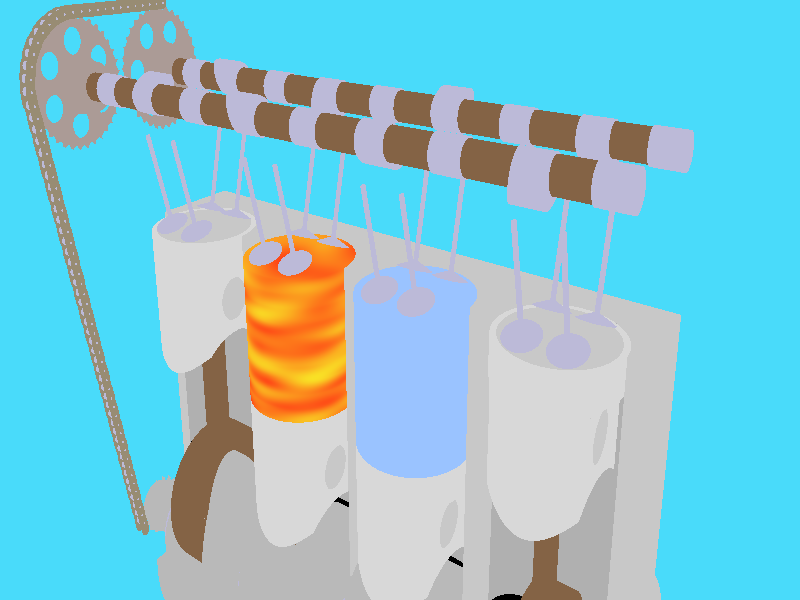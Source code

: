 global_settings {
   assumed_gamma 1.5
   noise_generator 2
}

light_source {
   <4, 5, -5>, rgb <1, 1, 1>
}
#include "shapes.inc"
#include "functions.inc"
#include "textures.inc"
#include "colors.inc"

#declare crankangle = -clock * 360 * 2;
#declare camangle = -clock * 360;

#declare bigend_orbit = 0.5;

#declare bigend14_y = cos ( clock * pi * 4) * bigend_orbit;
#declare bigend14_x = sin ( clock * pi * 4) * bigend_orbit;
#declare bigend23_y = -bigend14_y;
#declare bigend23_x = -bigend14_x;

#declare piston14_y = 1.25+bigend14_y-(0.07295 * sin (clock * pi * 4));
#declare con_tilt14 = sin(clock * pi * 4) * 16.6;

#declare piston23_y = 1.25+bigend23_y-(0.07295 * sin (clock * pi * 4));
#declare con_tilt23 = -con_tilt14;

#declare cyl1_in = min(0, (sin (clock + 0.75 ) * 2 * pi)/4) ;
#declare cyl3_in = min(0, (sin (clock + 0.5  ) * 2 * pi)/4) ;
#declare cyl4_in = min(0, (sin (clock + 0.25 ) * 2 * pi)/4) ;
#declare cyl2_in = min(0, (sin (clock + 0    ) * 2 * pi)/4) ;

#declare cyl1_ex = min(0, (sin (clock + 0    ) * 2 * pi)/4) ;
#declare cyl3_ex = min(0, (sin (clock + 0.75 ) * 2 * pi)/4) ;
#declare cyl4_ex = min(0, (sin (clock + 0.5  ) * 2 * pi)/4) ;
#declare cyl2_ex = min(0, (sin (clock + 0.25 ) * 2 * pi)/4) ;

#declare Silver = pigment { color rgb <0.94, 0.93, 0.9> }

#declare Copper = pigment { color rgb <0.65, 0.35, 0.15> }

#declare BlockText = texture {
   finish {
      ambient rgb <0.35, 0.35, 0.35>
      diffuse 0.3
      brilliance 2
      metallic 1
      specular 0.8
      roughness 0.05
   }
   
   pigment { color rgb <0.694118, 0.694118, 0.694118> }
}

#declare SprocText = texture {
   finish {
      phong 0.1
      metallic 1
      roughness 0.3
   }
   
   pigment { color rgb <0.549, 0.475, 0.451> }
}

#declare BlockBumpy = texture {
   normal {
      wrinkles
      0.15
      scale 0.05
   }
   
   finish {
      ambient rgb <0.278431, 0.278431, 0.278431>
      metallic 1
      specular 0.8
      roughness 0.05
   }
   
   pigment { color rgb <0.694118, 0.694118, 0.694118> }
}

#declare FinishedMetal = texture {
   finish {
      ambient rgb <0.384314, 0.384314, 0.384314>
      diffuse 0.6
      phong 0.1
      roughness 0.05
   }
   
   pigment { color rgb <0.54902, 0.54902, 0.54902> }
}

#declare PistonTexture = texture {
   pigment { color rgb <0.780392, 0.780392, 0.780392> }
   
   finish {
      phong 0.2
      metallic 1
      roughness 0.05
      
      reflection { rgb <0.290196, 0.290196, 0.290196>, rgb <0, 0, 0> }
   }
}

#declare RoughMetal = texture {
   normal {
      bumps
      0.3
      scale 0.2
   }
   
   finish {
      phong 0.1
      metallic 1
      roughness 0.2
   }
   
   pigment { color rgb <0.376471, 0.25098, 0.152941> }
}

#declare SleeveTexture = texture {
   pigment { color rgb <0.572549, 0.572549, 0.572549> }
   
   finish {
      phong 0.2
      metallic 1
      roughness 0.08
   }
}

#declare ShinyMetal = texture {
   pigment { color rgb <0.631373, 0.623529, 0.780392> }
   
   finish {
      metallic 1
      roughness 0.05
      
      reflection { rgb <0.658824, 0.658824, 0.658824>, rgb <0, 0, 0> }
   }
}

#declare VapourCyl = cylinder {
   <0, 0, 0>, <0, -1, 0>, 0.5
}

#declare chainlink_single = union {
   cylinder {
      <0, 0.05, 0>, <0, -0.05, 0>, 0.45
      translate x*1
   }
   
   cylinder { <0, 0.05, 0>, <0, -0.05, 0>, 0.45 }
   box { <0, -0.051, -0.451>, <1, 0.051, 0.451> }
   pigment { color rgb <0.462745, 0.407843, 0.309804> }
   finish { phong 0.5 }
}

#declare chainlink_single_0 = merge {
   cylinder {
      <0.05, 0, 0>, <-0.05, 0, 0>, 0.5
      scale 1
      rotate <0, 0, 0>
      translate y*(-1)
   }
   
   cylinder {
      <0.05, 0, 0>, <-0.05, 0, 0>, 0.5
      scale 1
      rotate <0, 0, 0>
      translate <0, 0, 0>
   }
   
   box {
      <0.051, 0, -0.501>, <-0.051, -1, 0.501>
      scale 1
      rotate <0, 0, 0>
      translate <0, 0, 0>
   }
   
   pigment {
      color rgb <0.462745, 0.407843, 0.309804>
   }
   
   finish {
      roughness 0.2
   }
}

#declare oldchainboss = union {
   cylinder {
      <0, 0.71, 0>, <0, -0.71, 0>, 0.1
      scale 1
      rotate <0, 0, 0>
      translate <0, 0, 0>
   }
   
   cylinder {
      <0, 0.5, 0>, <0, -0.5, 0>, 0.35
      scale 1
      rotate <0, 0, 0>
      translate <0, 0, 0>
   }
   
   texture {
      ShinyMetal
   }
}

#declare newchainboss = union {
   cylinder {
      <0.71, 0, 0>, <-0.71, 0, 0>, 0.1
      scale 1
      rotate <0, 0, 0>
      translate <0, 0, 0>
   }
   
   cylinder {
      <0.5, 0, 0>, <-0.5, 0, 0>, 0.35
      scale 1
      rotate <0, 0, 0>
      translate <0, 0, 0>
   }
   
   texture {
      ShinyMetal
   }
}

#declare link_inner = union {
   object {
      chainlink_single
      scale 1
      rotate <0, 0, 0>
      translate y*0.5
   }
   
   object {
      chainlink_single
      scale 1
      rotate <0, 0, 0>
      translate y*(-0.5)
   }
   
   object {
      oldchainboss
      scale 1
      rotate <0, 0, 0>
      translate <0, 0, 0>
   }
   //*PMRawBegin
   scale (pi/36)
   //*PMRawEnd
}

#declare link_inner_0 = union {
   object {
      chainlink_single_0
      scale 1
      rotate <0, 0, 0>
      translate x*(-0.5)
   }
   
   object {
      chainlink_single_0
      scale 1
      rotate <0, 0, 0>
      translate x*0.5
   }
   
   object {
      newchainboss
      scale 1
      rotate <0, 0, 0>
      translate <0, 0, 0>
   }
   scale 0.08727
}

#declare link_outer_0 = union {
   object {
      chainlink_single_0
      scale 1
      rotate <0, 0, 0>
      translate x*(-0.6)
   }
   
   object {
      chainlink_single_0
      scale 1
      rotate <0, 0, 0>
      translate x*0.6
   }
   
   object {
      newchainboss
      scale 1
      rotate <0, 0, 0>
      translate <0, 0, 0>
   }
   scale 0.08727
}

#declare link_outer = union {
   object {
      chainlink_single
      scale 1
      rotate <0, 0, 0>
      translate y*0.6
   }
   
   object {
      chainlink_single
      scale 1
      rotate <0, 0, 0>
      translate y*(-0.6)
   }
   
   object {
      oldchainboss
      scale 1
      rotate <0, 0, 0>
      translate <0, 0, 0>
   }
   //*PMRawBegin
   scale (pi/36)
   //*PMRawEnd
}

#declare chainphase=mod(clock * 2 * 9, 1.0);
#declare index=0;

#declare strchain = union {
#if (chainphase >= 0.5)
 #while(index<44)
   object {
     link_outer_0
     translate <0,-index*0.08727-(mod(chainphase,0.5)*2*0.08727),0>
   }
   #declare index=index+1;
   object {
     link_inner_0
     translate <0,-index*0.08727-(mod(chainphase,0.5)*2*0.08727),0> 
   }
   #declare index=index+1;
 #end
#else
 #while(index<44)
   object {
     link_inner_0
     translate <0,-index*0.08727-(mod(chainphase,0.5)*2*0.08727),0>
   }
   #declare index=index+1;
   object {
     link_outer_0
     translate <0,-index*0.08727-(mod(chainphase,0.5)*2*0.08727),0> 
   }
   #declare index=index+1;
 #end
#end
}
#declare index=0;

#declare topchain = union {
#if (chainphase >= 0.5)
  #while(index<12)
    object {
      link_outer_0
      translate <0,-index*0.08727-(mod(chainphase,0.5)*2*0.08727),0>
    }
    #declare index=index+1;
    object {
      link_inner_0
      translate <0,-index*0.08727-(mod(chainphase,0.5)*2*0.08727),0>
    }
    #declare index=index+1;
  #end
#else
  #while(index<12)
    object {
      link_inner_0
      translate <0,-index*0.08727-(mod(chainphase,0.5)*2*0.08727),0>
    }
    #declare index=index+1;
    object {
      link_outer_0
      translate <0,-index*0.08727-(mod(chainphase,0.5)*2*0.08727),0>
    }
    #declare index=index+1;
  #end
#end
}
#declare index=20*mod(chainphase,0.5);

#declare rndchain = union {
#if(chainphase >= 0.5) 
 #while(index<100)
 object {
   link_outer_0
   rotate <85-index,0,0>
   translate <0,cos(radians(index))/2,-sin(radians(index))/2>
 }
 #declare index=index+10.0;
 object {
   link_inner_0
   rotate <85-index,0,0>  
   translate <0,cos(radians(index))/2,-sin(radians(index))/2>
 }
 #declare index=index+10.0;
 #end
#else
 #while(index<100)
 object {
   link_inner_0
   rotate <85-index,0,0>
   translate <0,cos(radians(index))/2,-sin(radians(index))/2>
 }
 #declare index=index+10.0;
 object {
   link_outer_0
   rotate <85-index,0,0>  
   translate <0,cos(radians(index))/2,-sin(radians(index))/2>
 }
 #declare index=index+10.0;
 #end
#end
}

#declare gudgeonpin = difference {
   cylinder { <0.7, 1, 0>, <-0.7, 1, 0>, 0.32328 }
   cylinder { <0.75, 1, 0>, <-0.75, 1, 0>, 0.225 }
   texture { BlockText }
}

#declare BoldHead = intersection {
   prism {
      linear_spline
      linear_sweep
      0, 1,
      7,
      <0.5, 1>, <1.09167, 0.00416667>, <0.5, -1>, <-0.5, -1>, <-1.10833, 0.0125>, <-0.5, 1>, <0.5, 1>
   }
   
   sphere { <0, -2, 0>, 3 }
   texture { FinishedMetal }
   bounded_by { cylinder { <0, 1.05, 0>, <0, -0.05, 0>, 1.2324 } }
}

#declare boss = difference {
   cylinder {
      <0, 0, -0.1>, <0, 0, 1>, 0.5      
      texture { BlockBumpy }
   }
   
   union {
      cylinder { <0, 0, -0.2>, <0, 0, 0.7>, 0.2 }
      box { <-0.6, -0.6, -0.6>, <0.6, 0.6, 0> }
      texture { BlockText }
   }
}

#declare bosssupport = union {
   object { boss }
   
   cylinder {
      <0, 4.03333, 1.6>, <0, 0.366667, 0.666667>, 0.5
      scale <0.35, 1, 1>
   }
   
   cylinder {
      <0, 4.03333, 1.6>, <0, 0.366667, 0.666667>, 0.5
      scale <0.35, -1, 1>
   }
}

#declare crank_bigend_ko = box {
   <-0.35, -0.34, 0.34>, <0.35, 0.34, -0.34>
}

#declare bigend_offset = union {
   intersection {
      prism {
         bezier_spline
         linear_sweep
         0.05, -0.15,
         24,
         <-0.2916, 0.58646>, <-0.1369, 1.012>, <0.15521, 1.0503>, <0.33339, 0.52535>, <0.33339, 0.52535>, <0.39463, 0.43436>, <0.45799, 0.19629>, <0.48663, 0.01852>, <0.48663, 0.01852>, <0.56135, 0.0092219>, <0.45615, 0.016009>, <0.58964, 0.017118>, <0.58964, 0.017118>, <0.56316, -0.68304>, <-0.51527, -0.82604>, <-0.5657, -0.0085864>, <-0.5657, -0.0085864>, <-0.48262, -0.0095648>, <-0.54954, 0.010474>, <-0.47009, 0.010595>, <-0.47009, 0.010595>, <-0.46063, 0.1615>, <-0.34643, 0.49361>, <-0.2916, 0.58646>
         scale 1
         rotate <0, 90, 90>
      }
      
      cylinder {
         <1.6, -0.45, 0.5>, <1.6, -0.45, -0.5>, 4
         scale 1
         rotate <0, 0, 0>
         translate <2.32481, 0.435415, 0>
      }
   }
   
   cylinder {
      <0, 0, 0>, <-0.25, 0, 0>, 0.4
      scale 1
      rotate <0, 0, 0>
      translate <0, 0, 0>
   }
   
   prism {
      //*PMName counterweight
      bezier_spline
      linear_sweep
      0.15, -0.15,
      24,
      <-0.198297, 0.0344155>, <-0.0591473, 0.0245401>, <-0.000295499, 0.00841316>, <0.107907, 0.0277324>, <0.107907, 0.0277324>, <0.215799, -0.0166059>, <0.333586, 0.0330092>, <0.48663, 0.01852>, <0.48663, 0.01852>, <0.56135, 0.0092219>, <0.45615, 0.016009>, <0.58964, 0.017118>, <0.58964, 0.017118>, <0.692327, -1.05804>, <-0.66527, -1.18437>, <-0.5657, -0.0085864>, <-0.5657, -0.0085864>, <-0.48262, -0.0095648>, <-0.54954, 0.010474>, <-0.47009, 0.010595>, <-0.47009, 0.010595>, <-0.359551, 0.0215451>, <-0.268677, 0.0348688>, <-0.198297, 0.0344155>
      scale 1
      rotate <0, 90, 90>
   }
   translate x*(-0.29)
   
   bounded_by {
      box {
         <-0.558437, -0.888909, -0.610565>, <-0.114736, 0.947834, 0.636923>
         scale 1
         rotate <0, 0, 0>
         translate <0, 0, 0>
      }
   }
}

#declare cshft_bigend_jnl = merge {
   object { bigend_offset }
   
   object {
      bigend_offset
      scale <-1, 1, 1>
   }
}

#declare cranksprocket = difference {
   union {
      cylinder { <0, 0, -0.05>, <0, 0, 0.05>, 0.2 }
      
      lathe {
         linear_spline
         4,
         <0, 0.35>, <0.2, 0.35>, <0.2, 0>, <0, 0>
         rotate x*(-90)
      }
      
      difference {
         cylinder { <0, 0.00416667, -0.12467>, <0, 0.00416667, -0.0134729>, 0.254076 }
         
         torus {
            0.275, 0.076
            rotate x*90
            translate z*(-0.125)
         }
      }
   }
   //*PMRawBegin
   #declare i = 0;
   union {
   #while (i<18)
   cylinder { <0,0.245,-0.06>,<0,0.245,0.06>, 0.04
   rotate <0,0, i * 20>
   }
   #declare i=i+1;
   #end
   }
   //*PMRawEnd
}

#declare cshaft_main = cylinder {
   <-2.5, 0, 0>, <2.5, 0, 0>, 0.337
   
   texture {
      ShinyMetal
   }
   scale 1
   rotate <0, 0, 0>
   translate <0, 0, 0>
}

#declare crankshaft_assy = merge {
   difference {
      //*PMName main_journals
      
      object {
         //*PMName crank_main
         cshaft_main
         scale 1
         rotate <0, 0, 0>
         translate <0, 0, 0>
      }
      
      merge {
         //*PMName bigend_kos
         
         object {
            //*PMName ko_4
            crank_bigend_ko
            scale 1
            rotate <0, 0, 0>
            translate x*1.875
         }
         
         object {
            //*PMName ko_3
            crank_bigend_ko
            scale 1
            rotate <0, 0, 0>
            translate x*0.625
         }
         
         object {
            //*PMName ko_2
            crank_bigend_ko
            scale 1
            rotate <0, 0, 0>
            translate x*(-0.625)
         }
         
         object {
            //*PMName ko_1
            crank_bigend_ko
            scale 1
            rotate <0, 0, 0>
            translate x*(-1.875)
         }
      }
   }
   
   merge {
      //*PMName bigend_assys
      
      object {
         //*PMName big_end_jnl_4
         cshft_bigend_jnl
         scale 1
         rotate <0, 0, 0>
         translate x*1.875
      }
      
      object {
         //*PMName big_end_jnl_1
         cshft_bigend_jnl
         scale 1
         rotate <0, 0, 0>
         translate x*(-1.875)
      }
      
      object {
         //*PMName big_end_jnl_3
         cshft_bigend_jnl
         scale 1
         rotate x*180
         translate x*0.625
      }
      
      object {
         //*PMName big_end_jnl_2
         cshft_bigend_jnl
         scale 1
         rotate x*180
         translate x*(-0.625)
      }
   }
   
   object {
      //*PMName sprocket
      cranksprocket
      scale 1
      rotate y*(-90)
      translate x*(-3)
   }
   
   pigment {
      color rgb <0.619608, 0.619608, 0.619608>
   }
}

#declare ring_void = difference {
   cylinder { <0, 0, 0>, <0, 0.05, 0> 1.1 }
   cylinder { <0, -0.001, 0>, <0, 0.0501, 0> 0.95 }
}

#declare piston_shape = cylinder { <0, 0, 0> <0, 2, 0> 0.9995 }

#declare piston_lathe = difference {
   object { piston_shape }
   object { ring_void translate y * 1.85 }
   object { ring_void translate y * 1.75 }
   object { ring_void translate y * 1.65 }
}

#declare sr20_cyl_bore = cylinder {
   <0, 2.8, 0>, <0, 0, 0>, 0.5
   texture { SleeveTexture }
}

#declare sr20_cyl_sleeve = difference {
   cylinder { <0, 2.8, 0>, <0, 0, 0>, 0.5051 }
   cylinder { <0, 2.8, 0>, <0, 0, 0>, 0.5 }
}

#declare SR20_block = difference {
   union {
      box { <-2.5, 0.4, -0.833333>, <2.5, 2.75, 0.833333> }
      cylinder { <-2.501, 0, 0>, <2.501, 0, 0>, 1.3 }
      box { <-2.502, -1.2874, -1.2165>, <2.502, -0.46456, 1.0505> }
      
      texture { BlockBumpy }
   }
   
   union {
      union {
         //*PMName cyl_bores
         
         object { sr20_cyl_bore translate x*(-1.875) }
         object { sr20_cyl_bore translate x*(-0.625) }
         object { sr20_cyl_bore translate x*0.625 }
         object { sr20_cyl_bore translate x*1.875 }
      }
      
      box { <-2.322, -0.112401, -0.939836>, <2.3498, -1.0425, 0.807885> }
      cylinder { <-0.5, 0, 0>, <0.5, 0, 0>, 0.8 translate x*(-1.875) }
      cylinder { <-0.5, 0, 0>, <0.5, 0, 0>, 0.8 translate x*(-0.625) }
      cylinder { <-0.5, 0, 0>, <0.5, 0, 0>, 0.8 translate x*0.625 }
      cylinder { <-0.5, 0, 0>, <0.5, 0, 0>, 0.8 translate x*1.875 }
   }
}

#declare sr20_piston = union {
   difference {
      object { piston_lathe }
      
      cylinder { <1.05, 1, 0>, <-1.05, 1, 0>, 0.32328 }
      
      // piston top shape
      union {
         cylinder { <0, 1.95, 0>, <0, 2.05, 0>, 0.85 }
         torus { 0.85, .05 translate y * 2 }
         texture { BlockBumpy }
      }

      superellipsoid {
         <0.15, 0.15>
         rotate x*90
         translate <-1.7345, 0.55905, 0>
      }
      
      superellipsoid {
         <0.15, 0.15>
         rotate x*90
         translate <1.7345, 0.55905, 0>
      }
      
      box { <-0.35, -0.1, -0.5>, <0.35, 1.5, 0.5> }
      
      cylinder { <-1.05, -0.75, 0>, <1.05, -0.75, 0>, 1.25 } // counterweight interference
      
      pigment { color rgb <0.780392, 0.780392, 0.780392> }
      
      finish {
         phong 0.2
         metallic 1
         roughness 0.05
         
         reflection {
            rgb <0.380392, 0.380392, 0.380392>, rgb <0, 0, 0>
         }
      }      
   }
   
   object { gudgeonpin }
}

#declare conrod_bolthsg = union {
   box { <-0.14, -0.001, 0.3>, <0.14, 0.25, 0.4> }
   
   object {
      BoldHead
      scale 0.055
      translate <0, 0.25, 0.35>
   }
}

#declare conrond_bolthsg_ko = cylinder { <0, 0.35, 0.35>, <0, 0.245, 0.35>, 0.065 }

#declare sr20_conrod = union {
   difference {
      cylinder { <-0.14, 0, 0>, <0.14, 0, 0>, 0.4 }
      
      cylinder { <-0.14, 0, 0>, <0.14, 0, 0>, 0.278 }
      
      object { conrond_bolthsg_ko }
      
      object {
         conrond_bolthsg_ko
         scale <1, -1, 1>
      }
      
      object {
         conrond_bolthsg_ko
         scale <1, 1, -1>
      }
      
      object {
         conrond_bolthsg_ko
         scale <1, -1, -1>
      }
   }
   
   object { conrod_bolthsg }
   
   object {
      conrod_bolthsg
      scale <1, -1, 1>
   }
   
   object {
      conrod_bolthsg
      scale <1, 1, -1>
   }
   
   object {
      conrod_bolthsg
      scale <1, -1, -1>
   }
   
   difference {
      cylinder { <-0.14, 1.75, 0>, <0.14, 1.75, 0>, 0.25 }
      cylinder { <-0.14, 1.75, 0>, <0.14, 1.75, 0>, 0.17 }
   }
   
   prism {
      linear_spline
      linear_sweep
      0.35, 1.5694,
      7,
      <0.092129, 0.13034>, <0.060889, 0.0022208>, <0.099193, -0.12194>, <-0.11392, -0.12237>, <-0.061735, 0.0035735>, <-0.097516, 0.13034>, <0.092129, 0.13034>
      scale 1
      rotate <0, 0, 0>
      translate <0, 0, 0>
   }
   
   texture {
   }
}

#declare sr20_conrod_0 = merge {
   cylinder { <-0.14, 0, 0>, <0.14, 0, 0>, 0.585528 }
   
   object { conrod_bolthsg }
   
   object {
      conrod_bolthsg
      scale <1, -1, 1>
   }
   
   object {
      conrod_bolthsg
      scale <1, 1, -1>
   }
   
   object {
      conrod_bolthsg
      scale <1, -1, -1>
   }
   
   difference {
      cylinder { <-0.14, 1.75, 0>, <0.14, 1.75, 0>, 0.25 }
      cylinder { <-0.15, 1.75, 0>, <0.15, 1.75, 0>, 0.17 }
   }
   
   prism {
      //*PMName smoother
      bezier_spline
      linear_sweep
      0.54564, 1.5694,
      32,
      <0.0523097, 0.10466>, <0.045484, 0.0688182>, <0.0243368, 0.0920425>, <0.0149646, 0.0705492>, <0.0149646, 0.0705492>, <0.0195035, 0.0422717>, <0.0135004, -0.0275333>, <0.0137017, -0.0560505>, <0.0137017, -0.0560505>, <0.0144385, -0.0757438>, <0.0394164, -0.0721045>, <0.0469362, -0.101512>, <0.0469362, -0.101512>, <0.0553793, -0.121248>, <-0.0641002, -0.127866>, <-0.0619302, -0.0992563>, <-0.0619302, -0.0992563>, <-0.0512711, -0.0711436>, <-0.0264277, -0.0777679>, <-0.0187054, -0.0556771>, <-0.0187054, -0.0556771>, <-0.0175858, -0.0319536>, <-0.020986, 0.0436149>, <-0.01726, 0.0707541>, <-0.01726, 0.0707541>, <-0.0267633, 0.0933795>, <-0.0532537, 0.0714128>, <-0.0617234, 0.107694>, <-0.0617234, 0.107694>, <-0.0669342, 0.130284>, <0.064758, 0.127689>, <0.0523097, 0.10466>
      scale 1
      rotate <0, 0, 0>
      translate <0, 0, 0>
   }
   
   texture { RoughMetal }
}

#declare cam_lobe = prism {
   bezier_spline
   linear_sweep
   0, 0.25,
   12,
   <-0.0620931, 0.092178>, <0.0290616, 0.157045>, <0.190012, 0.0648477>, <0.197061, 0.00361682>, <0.197061, 0.00361682>, <0.204902, -0.0539845>, <0.050492, -0.132006>, <-0.0346815, -0.105879>, <-0.0346815, -0.105879>, <-0.104526, -0.0878001>, <-0.14183, 0.0352019>, <-0.0620931, 0.092178>
   scale 1
   rotate <0, 45, 90>
   translate x*0.125
}

#declare cam_journal = cylinder {
   <-0.125, 0, 0>, <0.125, 0, 0>, 0.11
}

#declare camsprocket = difference {
   union {
      cylinder { <0, 0, -0.02>, <0, 0, 0.02>, 0.5 }
      
      cylinder { <0, 0.0041667, 0>, <0, 0.0041667, -0.3>, 0.175 }
      
      difference {
         cylinder { <0, 0.00416667, -0.12467>, <0, 0.00416667, -0.0134729>, 0.254076 }
         
         torus {
            0.275, 0.076
            rotate x*90
            translate z*(-0.095)
         }
      }
   }
   
   union {
      //*PMRawBegin
      #declare i = 0;
      union {
      #while (i<36)
      cylinder { <0,0.495,-0.05>,<0,0.495,0.05>, 0.045
      rotate <0,0, i * 10>
      }
      #declare i=i+1;
      #end
      }
      //*PMRawEnd
      
      cylinder {
         <0, 0, 0.05>, <0, 0, -0.05>, 0.1
         translate x*0.3
      }
      
      cylinder {
         <0, 0, 0.05>, <0, 0, -0.05>, 0.1
         translate x*0.3
         rotate z*60
      }
      
      cylinder {
         <0, 0, 0.05>, <0, 0, -0.05>, 0.1
         translate x*0.3
         rotate z*120
      }
      
      cylinder {
         <0, 0, 0.05>, <0, 0, -0.05>, 0.1
         translate x*0.3
         rotate z*180
      }
      
      cylinder {
         <0, 0, 0.05>, <0, 0, -0.05>, 0.1
         translate x*0.3
         rotate z*240
      }
      
      cylinder {
         <0, 0, 0.05>, <0, 0, -0.05>, 0.1
         translate x*0.3
         rotate z*300
      }
   }
   
   texture {
      SprocText
   }
}

#declare camshaft = union {
   object {
      camsprocket
      rotate y*(-90)
      translate x*(-3)
   }
   
   cylinder {
      <-2.9, 0, 0>, <2.5, 0, 0>, 0.1      
      texture { RoughMetal }
   }
   
   merge {
      //*PMName lobes_and_journals
      
      object {
         //*PMName lobe_1
         cam_lobe
         translate x*(-1.875)
      }
      
      object {
         //*PMName lobe_4
         cam_lobe
         rotate x*180
         translate x*1.875
      }
      
      object {
         //*PMName lobe_3
         cam_lobe
         rotate x*90
         translate x*0.625
      }
      
      object {
         //*PMName lobe_2
         cam_lobe
         rotate x*(-90)
         translate x*(-0.625)
      }
      
      object {
         //*PMName journal1
         cam_journal
         translate x*(-2.4)
      }
      
      object {
         //*PMName journal2
         cam_journal
         translate x*(-1.25)
      }
      
      object {
         //*PMName journal3
         cam_journal
      }
      
      object {
         //*PMName journal4
         cam_journal
         translate x*1.25
      }
      
      object {
         //*PMName journal5
         cam_journal
         translate x*2.4
      }
      
      texture { ShinyMetal }
   }
}

#declare portknockout = union {
   //*PMName ports
   
   torus {
      0.75, 0.125
      rotate <25, 0, 90>
      translate y*(-0.25)
   }
   
   torus {
      0.75, 0.125
      rotate <-25, 0, 90>
      translate y*(-0.25)
   }
}

#declare headhole = cylinder { <0, 1.05, 0>, <0, -0.05, 0>, 0.125 }

#declare valvegear_bore = cylinder { <0, 1.05, 0>, <0, 0.3, 0>, 0.3 }

#declare sr20_head_cast = union {
   difference {
      box { <-2.7, 1, 1>, <2.7, 0, -1> }
      
      merge {
         //*PMName ports
         
         object {
            portknockout
            translate x*(-1.875)
         }
         
         object {
            portknockout
            translate x*1.875
         }
         
         object {
            portknockout
            translate x*0.625
         }
         
         object {
            portknockout
            translate x*(-0.625)
         }
         translate z*1
      }
      
      merge {
         //*PMName ports
         
         object {
            portknockout
            translate x*(-1.875)
         }
         
         object {
            portknockout
            translate x*1.875
         }
         
         object {
            portknockout
            translate x*0.625
         }
         
         object {
            portknockout
            translate x*(-0.625)
         }
         translate z*(-1)
      }
      
      merge {
         //*PMName cylkos
         
         sphere {
            //*PMName cyl1
            <0, 0, 0>, 2
            translate <-1.875, -1.92, 0>
         }
         
         sphere {
            //*PMName cyl2
            <0, 0, 0>, 2
            translate <-0.625, -1.92, 0>
         }
         
         sphere {
            //*PMName cyl3
            <0, 0, 0>, 2
            translate <0.625, -1.92, 0>
         }
         
         sphere {
            //*PMName cyl4
            <0, 0, 0>, 2
            translate <1.875, -1.92, 0>
         }
      }
      
      merge {
         //*PMName oles
         
         object {
            //*PMName spark_1
            headhole
            translate x*(-1.875)
         }
         
         object {
            //*PMName spark_2
            headhole
            translate x*(-0.625)
         }
         
         object {
            //*PMName spark_3
            headhole
            translate x*0.625
         }
         
         object {
            //*PMName spark_4
            headhole
            translate x*1.875
         }
         
         object { valvegear_bore }
      }
      
      box { <-2.9404, 0.445647, -1.2>, <2.97442, 1.2917, 1.16667> }
   }
   
   texture {
      FinishedMetal
   }
}

#declare valve = lathe {
   linear_spline
   6,
   <0, 0.7>, <0.02, 0.7>, <0.02, 0.05>, <0.1, 0.02>, <0.15, 0>, <0, 0>
}

#declare exvalve_pair = union {
   object {
      valve
      rotate x*16.2
      translate <-0.175, 0.043527, 0.25>
   }
   
   object {
      valve
      rotate x*16.2
      translate <0.175, 0.043527, 0.25>
   }
}

#declare newvalvepair_1IN = union {
   object {
      valve
      translate <0, cyl1_in ,0>
      rotate x*16.2
      translate <-0.175, 0.045, 0.25>
   }
   
   object {
      valve
      translate <0, cyl1_in ,0>
      rotate x*16.2
      translate <0.175, 0.045, 0.25>
   }
}

#declare newvalvepair_3IN = union {
   object {
      valve
      translate <0, cyl3_in ,0>
      rotate x*16.2
      translate <-0.175, 0.045, 0.25>
   }
   
   object {
      valve
      translate <0, cyl3_in ,0>
      rotate x*16.2
      translate <0.175, 0.045, 0.25>
   }
}

#declare newvalvepair_4IN = union {
   object {
      valve
      translate <0, cyl4_in ,0>
      rotate x*16.2
      translate <-0.175, 0.045, 0.25>
   }
   
   object {
      valve
      translate <0, cyl4_in ,0>
      rotate x*16.2
      translate <0.175, 0.045, 0.25>
   }
}

#declare newvalvepair_2IN = union {
   object {
      valve
      translate <0, cyl2_in ,0>
      rotate x*16.2
      translate <-0.175, 0.045, 0.25>
   }
   
   object {
      valve
      translate <0, cyl2_in ,0>
      rotate x*16.2
      translate <0.175, 0.045, 0.25>
   }
}

#declare newvalvepair_1OUT = union {
   object {
      valve
      translate <0, cyl1_ex ,0>
      rotate x*16.2
      translate <-0.175, 0.045, 0.25>
   }
   
   object {
      valve
      translate <0, cyl1_ex ,0>
      rotate x*16.2
      translate <0.175, 0.045, 0.25>
   }
}

#declare newvalvepair_3OUT = union {
   object {
      valve
      translate <0, cyl3_ex ,0>
      rotate x*16.2
      translate <-0.175, 0.045, 0.25>
   }
   
   object {
      valve
      translate <0, cyl3_ex ,0>
      rotate x*16.2
      translate <0.175, 0.045, 0.25>
   }
}

#declare newvalvepair_4OUT = union {
   object {
      valve
      translate <0, cyl4_ex ,0>
      rotate x*16.2
      translate <-0.175, 0.045, 0.25>
   }
   
   object {
      valve
      translate <0, cyl4_ex ,0>
      rotate x*16.2
      translate <0.175, 0.045, 0.25>
   }
}

#declare newvalvepair_2OUT = union {
   object {
      valve
      translate <0, cyl2_ex ,0>
      rotate x*16.2
      translate <-0.175, 0.045, 0.25>
   }
   
   object {
      valve
      translate <0, cyl2_ex ,0>
      rotate x*16.2
      translate <0.175, 0.045, 0.25>
   }
}

#declare valveset_inlet = union {
   //*PMName inlet_valves
   
   object {
      exvalve_pair
      translate x*(-1.875)
   }
   
   object {
      //*PMName 2
      exvalve_pair
      translate x*(-0.625)
   }
   
   object {
      exvalve_pair
      translate x*0.625
   }
   
   object {
      exvalve_pair
      translate x*1.875
   }
}

#declare valveset_exhaust = union {
   //*PMName outlet_valves
   
   object {
      newvalvepair_1OUT
      translate x*(-1.875)
   }
   
   object {
      //*PMName 2
      newvalvepair_2OUT
      translate x*(-0.625)
   }
   
   object {
      newvalvepair_3OUT
      translate x*0.625
   }
   
   object {
      newvalvepair_4OUT
      translate x*1.875
   }
}

#declare valvetrain = union {
   object {
      //*PMName inlet_cam
      camshaft
      rotate <camangle,0,0>
      translate <0, 1, 0.5>
   }
   
   object {
      //*PMName exhaust_cam
      camshaft
      rotate <camangle+90,0,0>
      translate <0, 1, -0.5>
   }
   
   object { valveset_inlet }
   
   object {
      valveset_exhaust
      scale <1, 1, -1>
   }
   
   texture { ShinyMetal }
}

#declare sr20_head = object {
   valvetrain   
   bounded_by { box { <-3.27161, 1.64306, 1.07145>, <3.07512, -0.160766, -1.12504> } }
}

sky_sphere {
   pigment {
      bozo
      
      color_map {
         [ 0 color rgb <0.164706, 0.796078, 0.968627> ]
         [ 0.8 color rgb <0.164706, 0.796078, 0.968627> ]
         [ 1 color rgb <0.972549, 1, 0.992157> ]
      }
   }
}

union {
   //*PMName engine_sr20
   
   object {
      crankshaft_assy
      rotate <crankangle, 0, 0>
   }
   
   union {
      //*PMName pistons
      
      object {
         //*PMName piston4
         sr20_piston
         scale 0.5
         translate <1.875,piston14_y,0>
      }
      
      object {
         //*PMName piston3
         sr20_piston
         scale 0.5
         translate <0.625,piston23_y,0>
      }
      
      object {
         //*PMName piston2
         sr20_piston
         scale 0.5
         translate <-0.625,piston23_y,0>
      }
      
      object {
         //*PMName piston1
         sr20_piston
         scale 0.5
         translate <-1.875,piston14_y,0>
      }
   }
   
   union {
      //*PMName conrods
      
      object {
         //*PMName conrod_4
         sr20_conrod_0
         rotate <con_tilt14, 0, 0>
         translate <0, bigend14_y, -bigend14_x>
         translate x*1.875
      }
      
      object {
         //*PMName conrod_1
         sr20_conrod_0
         rotate <con_tilt14, 0, 0>
         translate <0, bigend14_y, -bigend14_x>
         translate x*(-1.875)
      }
      
      object {
         //*PMName conrod_3
         sr20_conrod_0
         rotate <con_tilt23, 0, 0>
         translate <0, bigend23_y, -bigend23_x>
         translate x*0.675
      }
      
      object {
         //*PMName conrod_2
         sr20_conrod_0
         rotate <con_tilt23, 0, 0>
         translate <0, bigend23_y, -bigend23_x>
         translate x*(-0.675)
      }
   }
   
   difference {
      object { SR20_block }
      
      box {
         <-3.3454, -1.21452, -1.62458>, <2.83591, 2.87324, 0.0126486>         
         texture { BlockText }
      }
   }
   
   object {
      sr20_head
      translate y*2.75
   }
   
   union {
      //*PMName timing chain 1
      object { strchain }
      rotate x*(-10.75)
      translate <-3, 3.65359, -0.985>
   }
   
   union {
      //*PMName timing chain 3
      object { topchain }
      rotate x*90
      translate <-3, 4.25, 0.55>
   }
   
   union {
      //*PMName timing chain 2
      object { rndchain }
      translate <-3, 3.75, -0.5>
   }
   
   union {
      //*PMName vapours
      
      object {
         VapourCyl
         
         texture {
            //*PMName fire
            bozo
            turbulence <0, 0, 0>
            
            texture_map {
               [ 0 pigment { color rgbt <0, 0, 0, 1> } ]
               [ 0.1 pigment { color rgbt <1, 0.0352941, 0.0352941, 0.6> } ]
               [ 1 pigment { color rgbt <0.95294, 1, 0.078431, 0.25> } ]
            }
            scale <0.5, 0.1, 0.5>
         }
         translate <-0.625, 2.75, 0>
      }
      
      object {
         VapourCyl
         
         texture {
            //*PMName fuel
            bozo
            turbulence <0, 0, 0>
            
            texture_map {
               [ 0 pigment { color rgbt <0, 0, 0, 1> } ]
               [ 0.1 pigment { color rgbt <0.47059, 0.66667, 1, 0.8> } ]
               [ 1 pigment { color rgbt <0.47059, 0.66667, 1, 0.4> } ]
            }
            scale 0.1
         }
         translate <0.625, 2.75, 0>
      }
   }
}

light_source {
   <5.238, 5.1661, -9.86811>, rgb <1, 1, 1>
   area_light <1, 0, 0>, <0, 1, 0>, 3, 3
   circular
}

light_source {
   <-6.73485, -1.52784, -9.83273>, rgb <1, 1, 1>
   area_light <1, 0, 0>, <0, 1, 0>, 3, 3
   circular
}

camera {
   perspective
   location <3.89027, 4.84714, -4.85113>
   sky <0, 1, 0>
   direction <0, 0, 1>
   right <1.78, 0, 0>
   up <0, 1, 0>
   look_at <-0.16945, 2.24958, 0.913192>
   angle 55
}